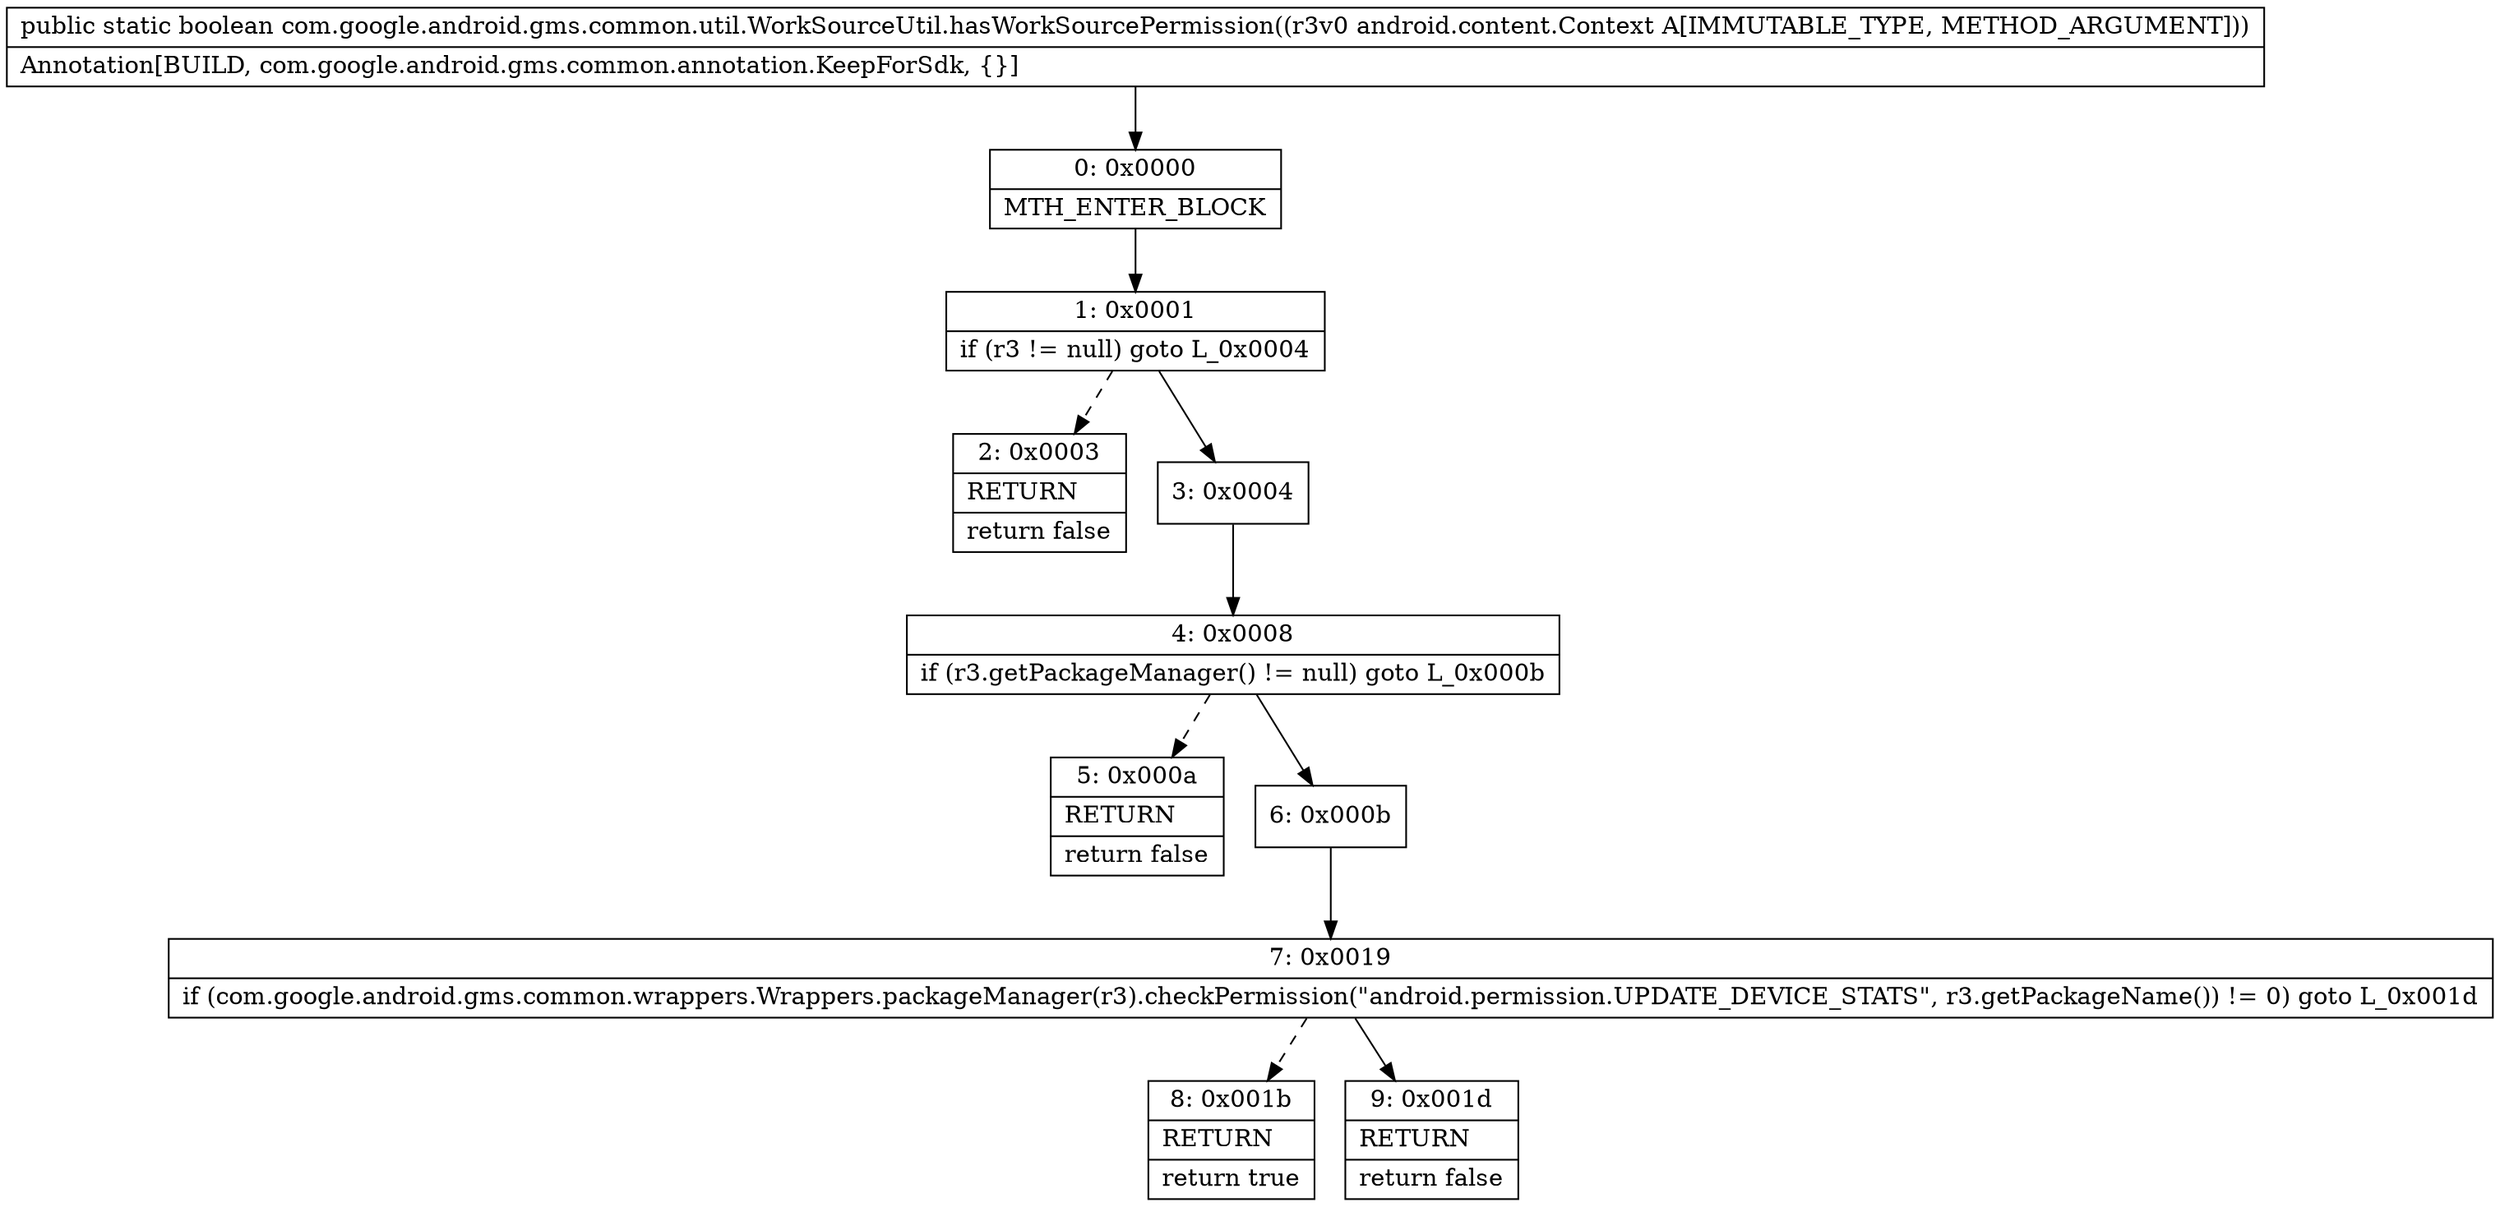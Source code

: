 digraph "CFG forcom.google.android.gms.common.util.WorkSourceUtil.hasWorkSourcePermission(Landroid\/content\/Context;)Z" {
Node_0 [shape=record,label="{0\:\ 0x0000|MTH_ENTER_BLOCK\l}"];
Node_1 [shape=record,label="{1\:\ 0x0001|if (r3 != null) goto L_0x0004\l}"];
Node_2 [shape=record,label="{2\:\ 0x0003|RETURN\l|return false\l}"];
Node_3 [shape=record,label="{3\:\ 0x0004}"];
Node_4 [shape=record,label="{4\:\ 0x0008|if (r3.getPackageManager() != null) goto L_0x000b\l}"];
Node_5 [shape=record,label="{5\:\ 0x000a|RETURN\l|return false\l}"];
Node_6 [shape=record,label="{6\:\ 0x000b}"];
Node_7 [shape=record,label="{7\:\ 0x0019|if (com.google.android.gms.common.wrappers.Wrappers.packageManager(r3).checkPermission(\"android.permission.UPDATE_DEVICE_STATS\", r3.getPackageName()) != 0) goto L_0x001d\l}"];
Node_8 [shape=record,label="{8\:\ 0x001b|RETURN\l|return true\l}"];
Node_9 [shape=record,label="{9\:\ 0x001d|RETURN\l|return false\l}"];
MethodNode[shape=record,label="{public static boolean com.google.android.gms.common.util.WorkSourceUtil.hasWorkSourcePermission((r3v0 android.content.Context A[IMMUTABLE_TYPE, METHOD_ARGUMENT]))  | Annotation[BUILD, com.google.android.gms.common.annotation.KeepForSdk, \{\}]\l}"];
MethodNode -> Node_0;
Node_0 -> Node_1;
Node_1 -> Node_2[style=dashed];
Node_1 -> Node_3;
Node_3 -> Node_4;
Node_4 -> Node_5[style=dashed];
Node_4 -> Node_6;
Node_6 -> Node_7;
Node_7 -> Node_8[style=dashed];
Node_7 -> Node_9;
}

